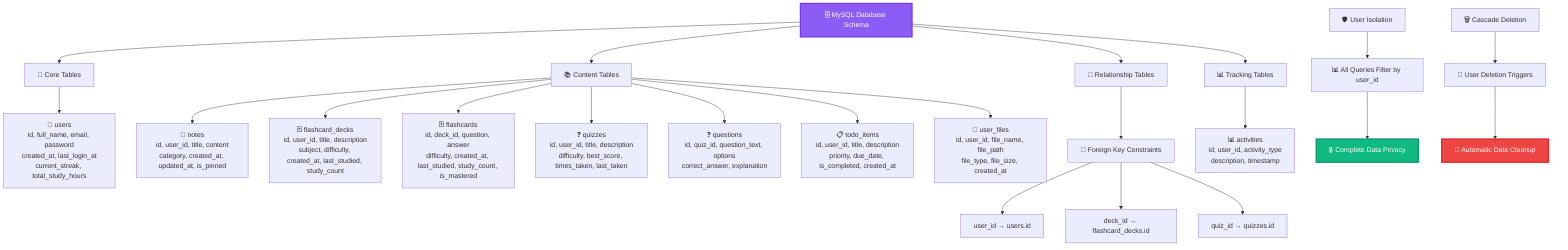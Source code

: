 graph TD
    A[🗄️ MySQL Database Schema] --> B[👤 Core Tables]
    A --> C[📚 Content Tables]
    A --> D[🔗 Relationship Tables]
    A --> E[📊 Tracking Tables]
    
    B --> B1[👤 users<br/>id, full_name, email, password<br/>created_at, last_login_at<br/>current_streak, total_study_hours]
    
    C --> C1[📄 notes<br/>id, user_id, title, content<br/>category, created_at, updated_at, is_pinned]
    C --> C2[🃏 flashcard_decks<br/>id, user_id, title, description<br/>subject, difficulty, created_at, last_studied, study_count]
    C --> C3[🃏 flashcards<br/>id, deck_id, question, answer<br/>difficulty, created_at, last_studied, study_count, is_mastered]
    C --> C4[❓ quizzes<br/>id, user_id, title, description<br/>difficulty, best_score, times_taken, last_taken]
    C --> C5[❓ questions<br/>id, quiz_id, question_text, options<br/>correct_answer, explanation]
    C --> C6[📋 todo_items<br/>id, user_id, title, description<br/>priority, due_date, is_completed, created_at]
    C --> C7[📁 user_files<br/>id, user_id, file_name, file_path<br/>file_type, file_size, created_at]
    
    D --> D1[🔗 Foreign Key Constraints]
    D1 --> D2[user_id → users.id]
    D1 --> D3[deck_id → flashcard_decks.id]
    D1 --> D4[quiz_id → quizzes.id]
    
    E --> E1[📊 activities<br/>id, user_id, activity_type<br/>description, timestamp]
    
    F[🛡️ User Isolation] --> G[📊 All Queries Filter by user_id]
    G --> H[🔒 Complete Data Privacy]
    
    I[🗑️ Cascade Deletion] --> J[👤 User Deletion Triggers]
    J --> K[🔄 Automatic Data Cleanup]
    
    style A fill:#8b5cf6,stroke:#7c3aed,stroke-width:3px,color:#fff
    style H fill:#10b981,stroke:#059669,stroke-width:3px,color:#fff
    style K fill:#ef4444,stroke:#dc2626,stroke-width:3px,color:#fff
